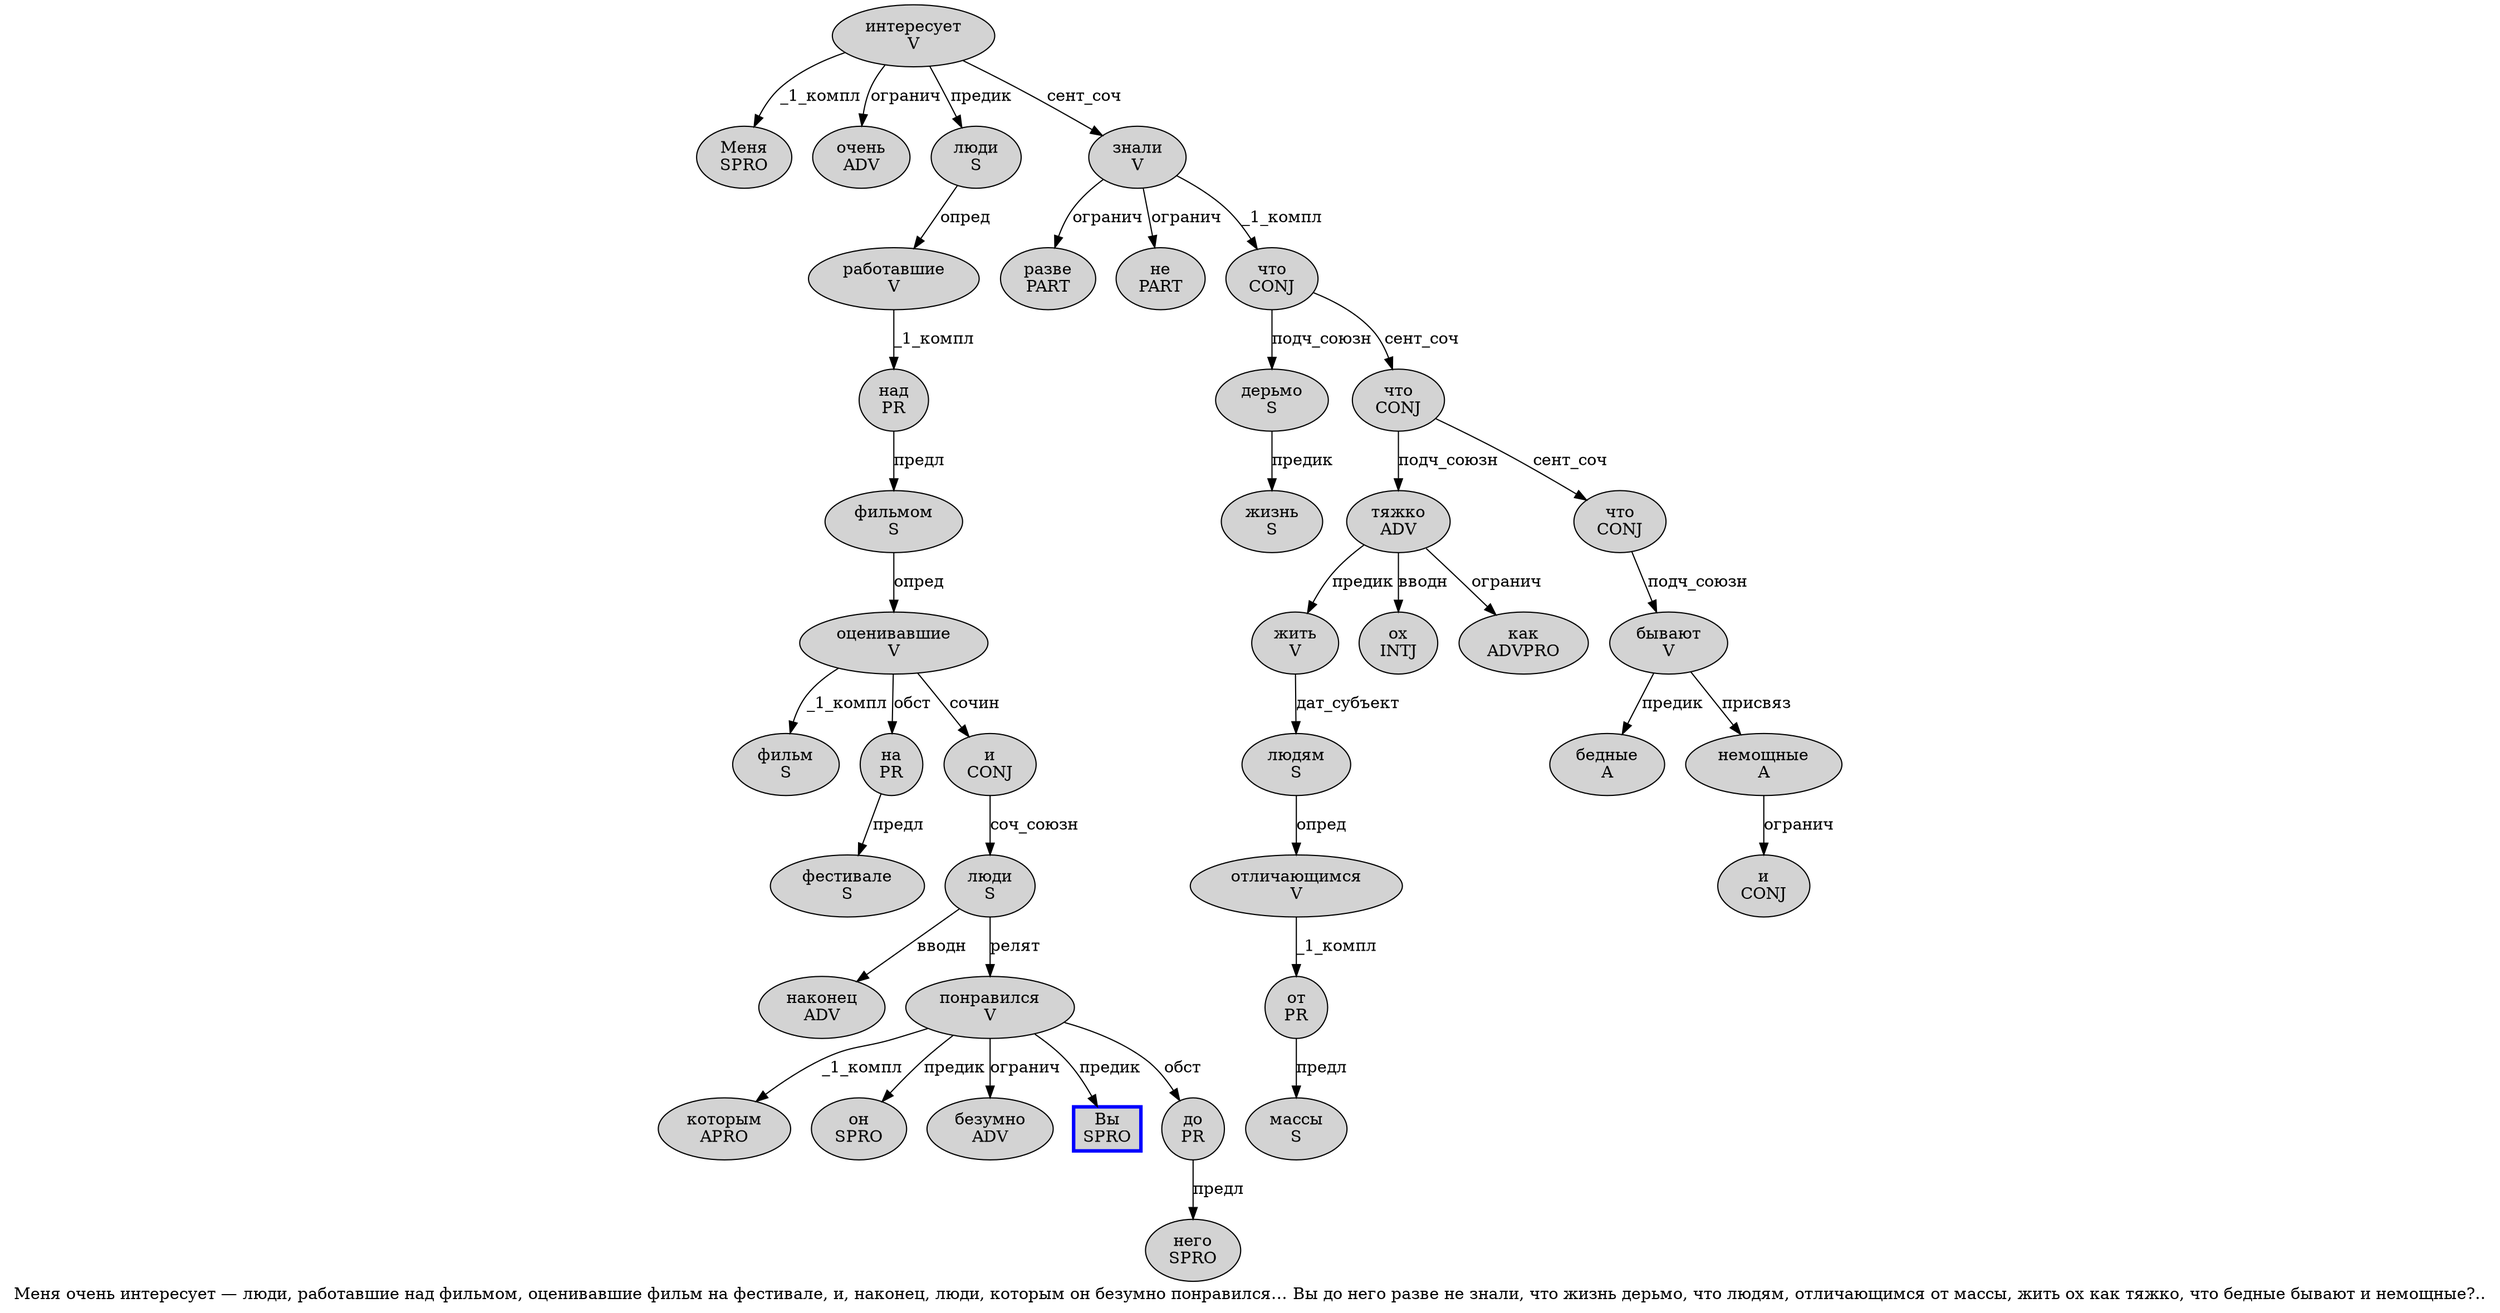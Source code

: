 digraph SENTENCE_2407 {
	graph [label="Меня очень интересует — люди, работавшие над фильмом, оценивавшие фильм на фестивале, и, наконец, люди, которым он безумно понравился… Вы до него разве не знали, что жизнь дерьмо, что людям, отличающимся от массы, жить ох как тяжко, что бедные бывают и немощные?.."]
	node [style=filled]
		0 [label="Меня
SPRO" color="" fillcolor=lightgray penwidth=1 shape=ellipse]
		1 [label="очень
ADV" color="" fillcolor=lightgray penwidth=1 shape=ellipse]
		2 [label="интересует
V" color="" fillcolor=lightgray penwidth=1 shape=ellipse]
		4 [label="люди
S" color="" fillcolor=lightgray penwidth=1 shape=ellipse]
		6 [label="работавшие
V" color="" fillcolor=lightgray penwidth=1 shape=ellipse]
		7 [label="над
PR" color="" fillcolor=lightgray penwidth=1 shape=ellipse]
		8 [label="фильмом
S" color="" fillcolor=lightgray penwidth=1 shape=ellipse]
		10 [label="оценивавшие
V" color="" fillcolor=lightgray penwidth=1 shape=ellipse]
		11 [label="фильм
S" color="" fillcolor=lightgray penwidth=1 shape=ellipse]
		12 [label="на
PR" color="" fillcolor=lightgray penwidth=1 shape=ellipse]
		13 [label="фестивале
S" color="" fillcolor=lightgray penwidth=1 shape=ellipse]
		15 [label="и
CONJ" color="" fillcolor=lightgray penwidth=1 shape=ellipse]
		17 [label="наконец
ADV" color="" fillcolor=lightgray penwidth=1 shape=ellipse]
		19 [label="люди
S" color="" fillcolor=lightgray penwidth=1 shape=ellipse]
		21 [label="которым
APRO" color="" fillcolor=lightgray penwidth=1 shape=ellipse]
		22 [label="он
SPRO" color="" fillcolor=lightgray penwidth=1 shape=ellipse]
		23 [label="безумно
ADV" color="" fillcolor=lightgray penwidth=1 shape=ellipse]
		24 [label="понравился
V" color="" fillcolor=lightgray penwidth=1 shape=ellipse]
		26 [label="Вы
SPRO" color=blue fillcolor=lightgray penwidth=3 shape=box]
		27 [label="до
PR" color="" fillcolor=lightgray penwidth=1 shape=ellipse]
		28 [label="него
SPRO" color="" fillcolor=lightgray penwidth=1 shape=ellipse]
		29 [label="разве
PART" color="" fillcolor=lightgray penwidth=1 shape=ellipse]
		30 [label="не
PART" color="" fillcolor=lightgray penwidth=1 shape=ellipse]
		31 [label="знали
V" color="" fillcolor=lightgray penwidth=1 shape=ellipse]
		33 [label="что
CONJ" color="" fillcolor=lightgray penwidth=1 shape=ellipse]
		34 [label="жизнь
S" color="" fillcolor=lightgray penwidth=1 shape=ellipse]
		35 [label="дерьмо
S" color="" fillcolor=lightgray penwidth=1 shape=ellipse]
		37 [label="что
CONJ" color="" fillcolor=lightgray penwidth=1 shape=ellipse]
		38 [label="людям
S" color="" fillcolor=lightgray penwidth=1 shape=ellipse]
		40 [label="отличающимся
V" color="" fillcolor=lightgray penwidth=1 shape=ellipse]
		41 [label="от
PR" color="" fillcolor=lightgray penwidth=1 shape=ellipse]
		42 [label="массы
S" color="" fillcolor=lightgray penwidth=1 shape=ellipse]
		44 [label="жить
V" color="" fillcolor=lightgray penwidth=1 shape=ellipse]
		45 [label="ох
INTJ" color="" fillcolor=lightgray penwidth=1 shape=ellipse]
		46 [label="как
ADVPRO" color="" fillcolor=lightgray penwidth=1 shape=ellipse]
		47 [label="тяжко
ADV" color="" fillcolor=lightgray penwidth=1 shape=ellipse]
		49 [label="что
CONJ" color="" fillcolor=lightgray penwidth=1 shape=ellipse]
		50 [label="бедные
A" color="" fillcolor=lightgray penwidth=1 shape=ellipse]
		51 [label="бывают
V" color="" fillcolor=lightgray penwidth=1 shape=ellipse]
		52 [label="и
CONJ" color="" fillcolor=lightgray penwidth=1 shape=ellipse]
		53 [label="немощные
A" color="" fillcolor=lightgray penwidth=1 shape=ellipse]
			2 -> 0 [label="_1_компл"]
			2 -> 1 [label="огранич"]
			2 -> 4 [label="предик"]
			2 -> 31 [label="сент_соч"]
			15 -> 19 [label="соч_союзн"]
			47 -> 44 [label="предик"]
			47 -> 45 [label="вводн"]
			47 -> 46 [label="огранич"]
			12 -> 13 [label="предл"]
			27 -> 28 [label="предл"]
			6 -> 7 [label="_1_компл"]
			35 -> 34 [label="предик"]
			31 -> 29 [label="огранич"]
			31 -> 30 [label="огранич"]
			31 -> 33 [label="_1_компл"]
			40 -> 41 [label="_1_компл"]
			33 -> 35 [label="подч_союзн"]
			33 -> 37 [label="сент_соч"]
			51 -> 50 [label="предик"]
			51 -> 53 [label="присвяз"]
			8 -> 10 [label="опред"]
			49 -> 51 [label="подч_союзн"]
			53 -> 52 [label="огранич"]
			38 -> 40 [label="опред"]
			24 -> 21 [label="_1_компл"]
			24 -> 22 [label="предик"]
			24 -> 23 [label="огранич"]
			24 -> 26 [label="предик"]
			24 -> 27 [label="обст"]
			44 -> 38 [label="дат_субъект"]
			41 -> 42 [label="предл"]
			10 -> 11 [label="_1_компл"]
			10 -> 12 [label="обст"]
			10 -> 15 [label="сочин"]
			4 -> 6 [label="опред"]
			7 -> 8 [label="предл"]
			37 -> 47 [label="подч_союзн"]
			37 -> 49 [label="сент_соч"]
			19 -> 17 [label="вводн"]
			19 -> 24 [label="релят"]
}